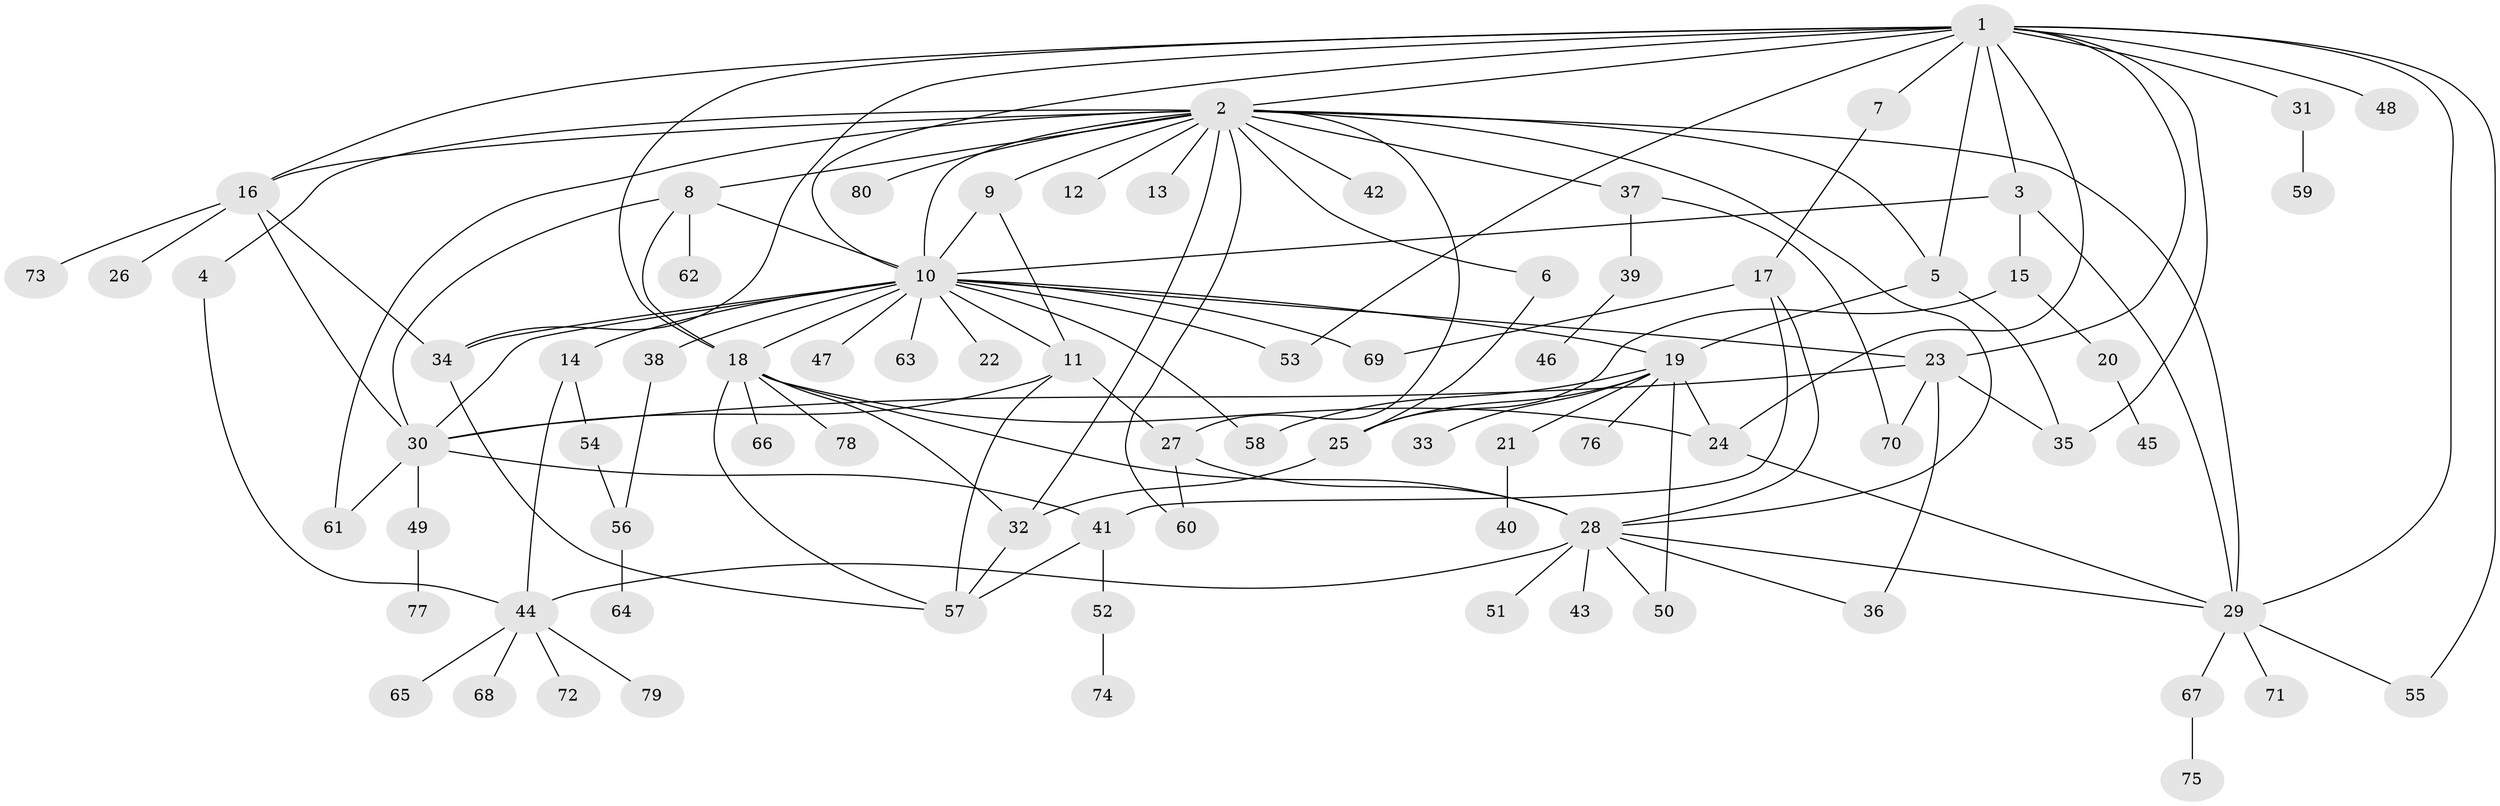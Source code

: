 // original degree distribution, {21: 0.017857142857142856, 5: 0.08035714285714286, 2: 0.23214285714285715, 3: 0.10714285714285714, 22: 0.008928571428571428, 6: 0.008928571428571428, 1: 0.4375, 7: 0.017857142857142856, 13: 0.017857142857142856, 9: 0.008928571428571428, 4: 0.03571428571428571, 11: 0.008928571428571428, 8: 0.017857142857142856}
// Generated by graph-tools (version 1.1) at 2025/50/03/04/25 22:50:08]
// undirected, 80 vertices, 129 edges
graph export_dot {
  node [color=gray90,style=filled];
  1;
  2;
  3;
  4;
  5;
  6;
  7;
  8;
  9;
  10;
  11;
  12;
  13;
  14;
  15;
  16;
  17;
  18;
  19;
  20;
  21;
  22;
  23;
  24;
  25;
  26;
  27;
  28;
  29;
  30;
  31;
  32;
  33;
  34;
  35;
  36;
  37;
  38;
  39;
  40;
  41;
  42;
  43;
  44;
  45;
  46;
  47;
  48;
  49;
  50;
  51;
  52;
  53;
  54;
  55;
  56;
  57;
  58;
  59;
  60;
  61;
  62;
  63;
  64;
  65;
  66;
  67;
  68;
  69;
  70;
  71;
  72;
  73;
  74;
  75;
  76;
  77;
  78;
  79;
  80;
  1 -- 2 [weight=1.0];
  1 -- 3 [weight=1.0];
  1 -- 5 [weight=1.0];
  1 -- 7 [weight=1.0];
  1 -- 10 [weight=1.0];
  1 -- 16 [weight=1.0];
  1 -- 18 [weight=1.0];
  1 -- 23 [weight=1.0];
  1 -- 24 [weight=1.0];
  1 -- 29 [weight=1.0];
  1 -- 31 [weight=1.0];
  1 -- 34 [weight=1.0];
  1 -- 35 [weight=1.0];
  1 -- 48 [weight=1.0];
  1 -- 53 [weight=1.0];
  1 -- 55 [weight=1.0];
  2 -- 4 [weight=1.0];
  2 -- 5 [weight=1.0];
  2 -- 6 [weight=1.0];
  2 -- 8 [weight=1.0];
  2 -- 9 [weight=1.0];
  2 -- 10 [weight=1.0];
  2 -- 12 [weight=1.0];
  2 -- 13 [weight=1.0];
  2 -- 16 [weight=1.0];
  2 -- 27 [weight=1.0];
  2 -- 28 [weight=1.0];
  2 -- 29 [weight=1.0];
  2 -- 32 [weight=1.0];
  2 -- 37 [weight=1.0];
  2 -- 42 [weight=1.0];
  2 -- 60 [weight=1.0];
  2 -- 61 [weight=1.0];
  2 -- 80 [weight=1.0];
  3 -- 10 [weight=1.0];
  3 -- 15 [weight=1.0];
  3 -- 29 [weight=1.0];
  4 -- 44 [weight=1.0];
  5 -- 19 [weight=1.0];
  5 -- 35 [weight=1.0];
  6 -- 25 [weight=1.0];
  7 -- 17 [weight=1.0];
  8 -- 10 [weight=1.0];
  8 -- 18 [weight=1.0];
  8 -- 30 [weight=1.0];
  8 -- 62 [weight=1.0];
  9 -- 10 [weight=1.0];
  9 -- 11 [weight=1.0];
  10 -- 11 [weight=1.0];
  10 -- 14 [weight=1.0];
  10 -- 18 [weight=1.0];
  10 -- 19 [weight=1.0];
  10 -- 22 [weight=1.0];
  10 -- 23 [weight=1.0];
  10 -- 30 [weight=1.0];
  10 -- 34 [weight=1.0];
  10 -- 38 [weight=1.0];
  10 -- 47 [weight=1.0];
  10 -- 53 [weight=1.0];
  10 -- 58 [weight=1.0];
  10 -- 63 [weight=1.0];
  10 -- 69 [weight=1.0];
  11 -- 27 [weight=1.0];
  11 -- 30 [weight=1.0];
  11 -- 57 [weight=1.0];
  14 -- 44 [weight=1.0];
  14 -- 54 [weight=1.0];
  15 -- 20 [weight=1.0];
  15 -- 25 [weight=1.0];
  16 -- 26 [weight=1.0];
  16 -- 30 [weight=1.0];
  16 -- 34 [weight=1.0];
  16 -- 73 [weight=1.0];
  17 -- 28 [weight=1.0];
  17 -- 41 [weight=1.0];
  17 -- 69 [weight=1.0];
  18 -- 24 [weight=1.0];
  18 -- 28 [weight=1.0];
  18 -- 32 [weight=1.0];
  18 -- 57 [weight=1.0];
  18 -- 66 [weight=1.0];
  18 -- 78 [weight=1.0];
  19 -- 21 [weight=1.0];
  19 -- 24 [weight=1.0];
  19 -- 25 [weight=1.0];
  19 -- 33 [weight=1.0];
  19 -- 50 [weight=1.0];
  19 -- 58 [weight=1.0];
  19 -- 76 [weight=1.0];
  20 -- 45 [weight=1.0];
  21 -- 40 [weight=1.0];
  23 -- 30 [weight=1.0];
  23 -- 35 [weight=1.0];
  23 -- 36 [weight=1.0];
  23 -- 70 [weight=1.0];
  24 -- 29 [weight=1.0];
  25 -- 32 [weight=1.0];
  27 -- 28 [weight=1.0];
  27 -- 60 [weight=1.0];
  28 -- 29 [weight=1.0];
  28 -- 36 [weight=1.0];
  28 -- 43 [weight=1.0];
  28 -- 44 [weight=1.0];
  28 -- 50 [weight=1.0];
  28 -- 51 [weight=1.0];
  29 -- 55 [weight=1.0];
  29 -- 67 [weight=1.0];
  29 -- 71 [weight=1.0];
  30 -- 41 [weight=1.0];
  30 -- 49 [weight=1.0];
  30 -- 61 [weight=1.0];
  31 -- 59 [weight=1.0];
  32 -- 57 [weight=1.0];
  34 -- 57 [weight=1.0];
  37 -- 39 [weight=1.0];
  37 -- 70 [weight=1.0];
  38 -- 56 [weight=1.0];
  39 -- 46 [weight=1.0];
  41 -- 52 [weight=1.0];
  41 -- 57 [weight=1.0];
  44 -- 65 [weight=1.0];
  44 -- 68 [weight=1.0];
  44 -- 72 [weight=1.0];
  44 -- 79 [weight=1.0];
  49 -- 77 [weight=1.0];
  52 -- 74 [weight=1.0];
  54 -- 56 [weight=1.0];
  56 -- 64 [weight=1.0];
  67 -- 75 [weight=1.0];
}
